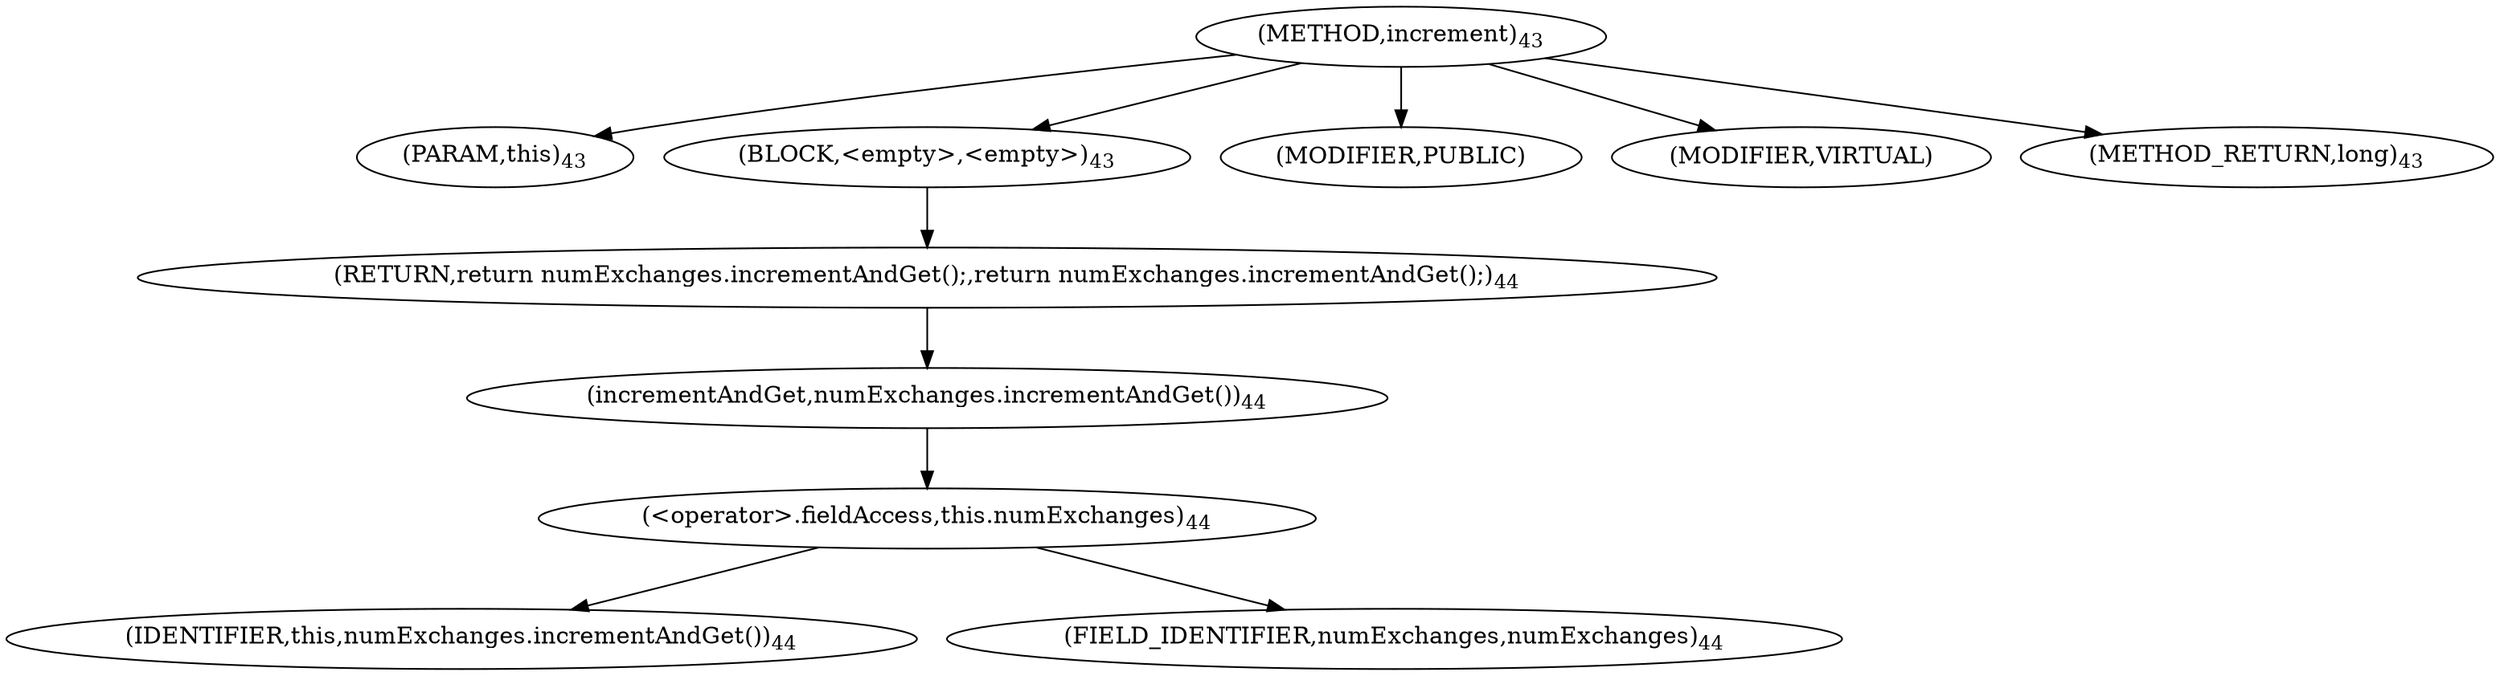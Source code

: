 digraph "increment" {  
"53" [label = <(METHOD,increment)<SUB>43</SUB>> ]
"54" [label = <(PARAM,this)<SUB>43</SUB>> ]
"55" [label = <(BLOCK,&lt;empty&gt;,&lt;empty&gt;)<SUB>43</SUB>> ]
"56" [label = <(RETURN,return numExchanges.incrementAndGet();,return numExchanges.incrementAndGet();)<SUB>44</SUB>> ]
"57" [label = <(incrementAndGet,numExchanges.incrementAndGet())<SUB>44</SUB>> ]
"58" [label = <(&lt;operator&gt;.fieldAccess,this.numExchanges)<SUB>44</SUB>> ]
"59" [label = <(IDENTIFIER,this,numExchanges.incrementAndGet())<SUB>44</SUB>> ]
"60" [label = <(FIELD_IDENTIFIER,numExchanges,numExchanges)<SUB>44</SUB>> ]
"61" [label = <(MODIFIER,PUBLIC)> ]
"62" [label = <(MODIFIER,VIRTUAL)> ]
"63" [label = <(METHOD_RETURN,long)<SUB>43</SUB>> ]
  "53" -> "54" 
  "53" -> "55" 
  "53" -> "61" 
  "53" -> "62" 
  "53" -> "63" 
  "55" -> "56" 
  "56" -> "57" 
  "57" -> "58" 
  "58" -> "59" 
  "58" -> "60" 
}

